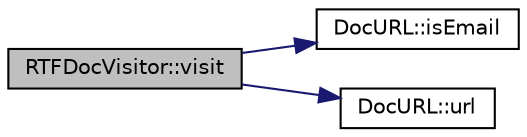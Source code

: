 digraph "RTFDocVisitor::visit"
{
 // LATEX_PDF_SIZE
  edge [fontname="Helvetica",fontsize="10",labelfontname="Helvetica",labelfontsize="10"];
  node [fontname="Helvetica",fontsize="10",shape=record];
  rankdir="LR";
  Node1 [label="RTFDocVisitor::visit",height=0.2,width=0.4,color="black", fillcolor="grey75", style="filled", fontcolor="black",tooltip=" "];
  Node1 -> Node2 [color="midnightblue",fontsize="10",style="solid",fontname="Helvetica"];
  Node2 [label="DocURL::isEmail",height=0.2,width=0.4,color="black", fillcolor="white", style="filled",URL="$classDocURL.html#ac2e7983ca9569098860da2ce21fa25f6",tooltip=" "];
  Node1 -> Node3 [color="midnightblue",fontsize="10",style="solid",fontname="Helvetica"];
  Node3 [label="DocURL::url",height=0.2,width=0.4,color="black", fillcolor="white", style="filled",URL="$classDocURL.html#a06354fa0923e369dc58da474622528a0",tooltip=" "];
}
